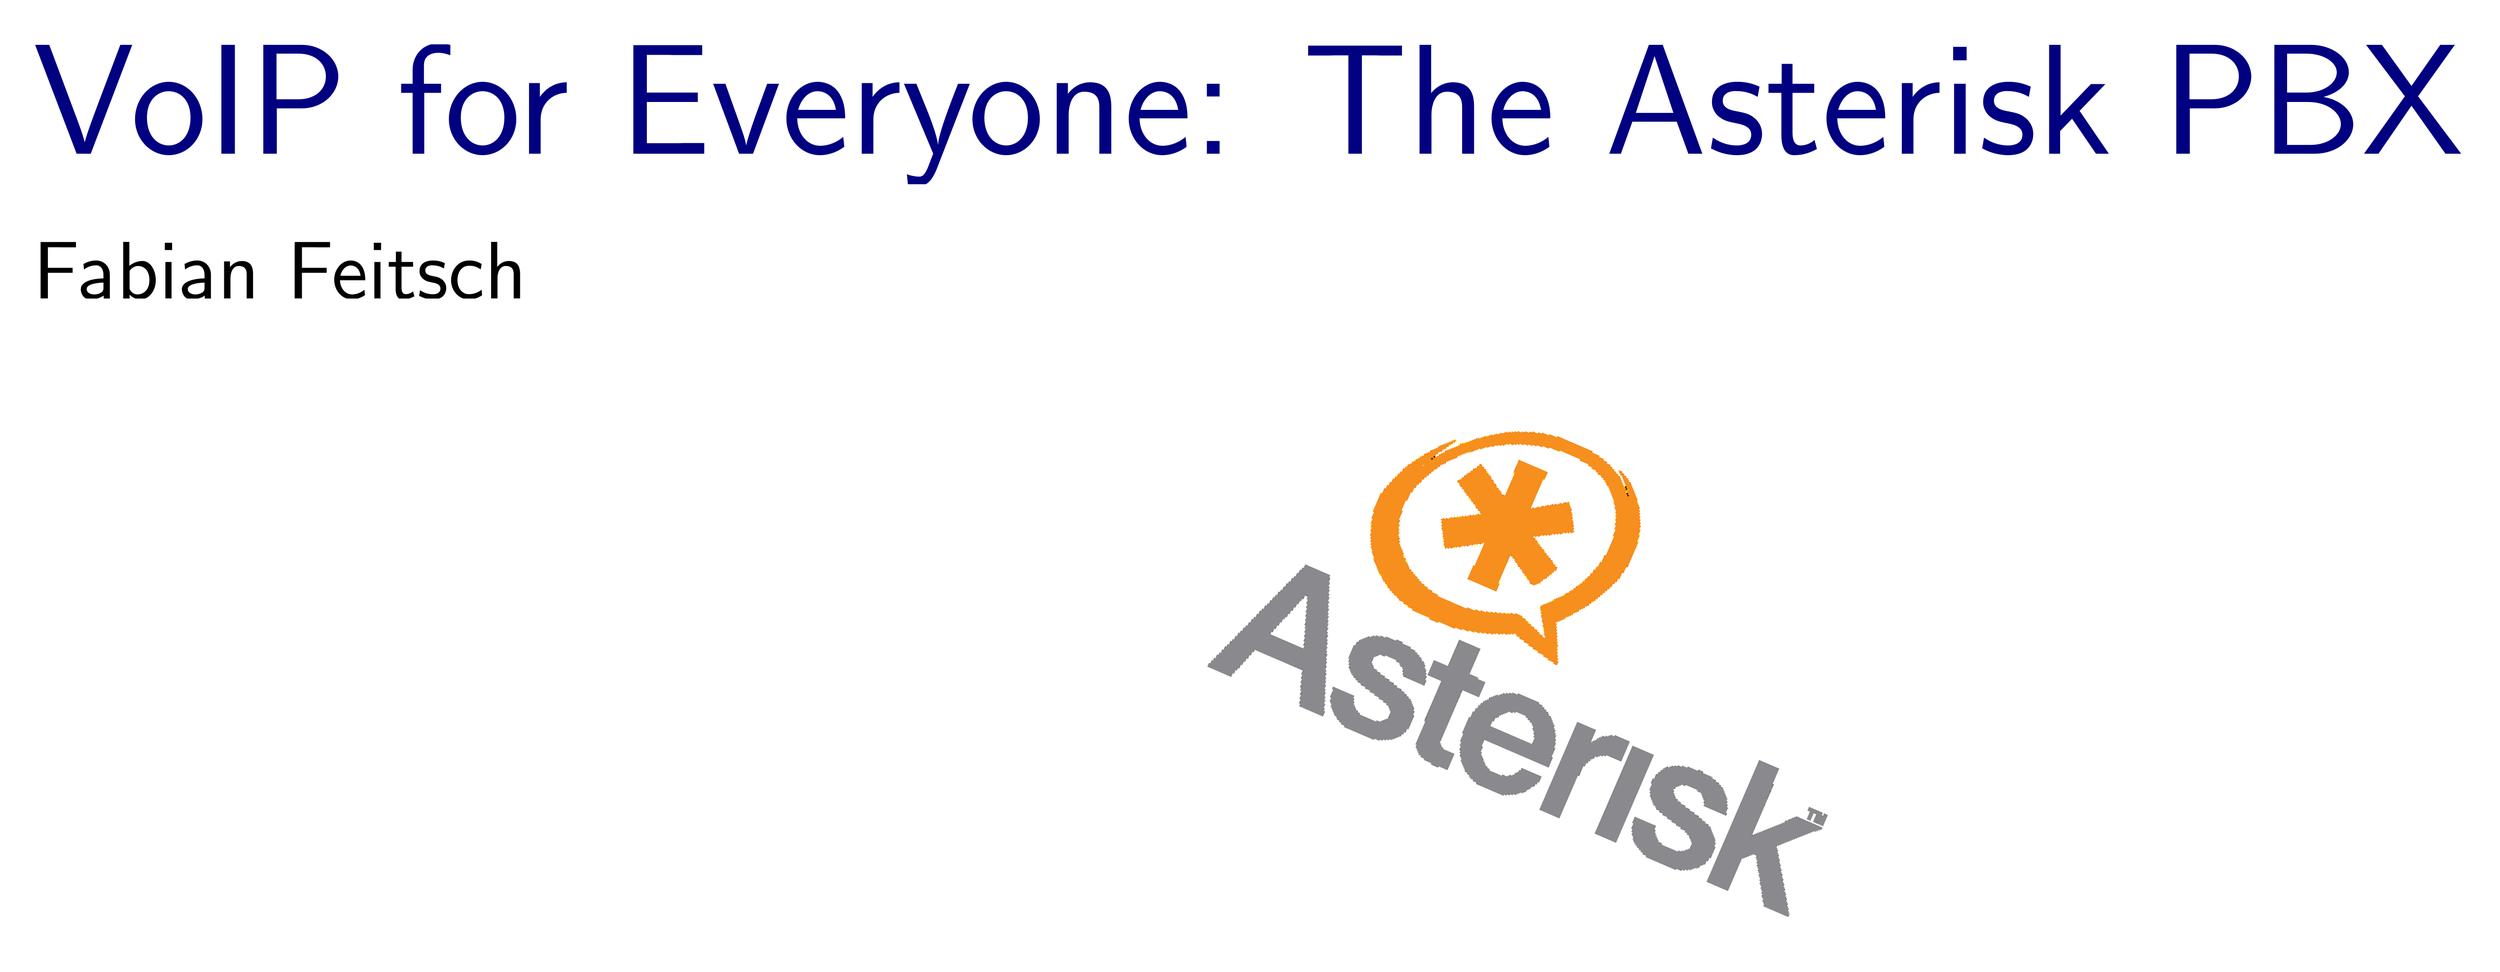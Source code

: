 <?xml version="1.0"?>
<!DOCTYPE ipe SYSTEM "ipe.dtd">
<ipe version="70206" creator="Ipe 7.2.7">
<info created="D:20190214174527" modified="D:20190215101149"/>
<bitmap id="1" width="500" height="295" length="12352" ColorSpace="DeviceRGB" Filter="FlateDecode" BitsPerComponent="8" encoding="base64">
eNrtncuO28a2hvUAGx54O4ndEqW2MzrI0E92gEYD2SPCbV3JIiklDqBX8BOct9mzIEiQ2C2R
YnukUyz1Ra0LxVp14UX/ByIwEqdbKpJ/rVrX9RoAAAAAAAAAAAAAAAAAAAAAAAAAAAAAAAAA
AAAAAAAAAAAAAAAAAAAAAAAAAAAAAAAAAAAAAAAAAAAAAAAAAAAAAAAAAACgBvwzehd7nbvJ
xTK6WPrtlHVXYXaloZMG/A+97M+sGwdPVxI4m78Ts04c9Zb8v7J2EnWSsPf3qLu+amFVAQDA
Jun0XcI2Au4kAVfjeyXXe3GR51IvfktnGfZugxdYeQAA0MlViyttZpBHvUQY4WVcDv/VMZf6
oPP1ty7uCQAA0Phn6sQR19JuSWKeewl7PvXf4jYBAMBp3FYaOcJD7lRR0veMeS7yy8BZ/NrG
rQMAgH1ir5MZw0EtJH3vEoeLW9/Z/Vbz93HUWwWvcX8BAGdFOn2X+llCSy0l/cDVuQ3ebH/B
2+BF5r0JO8kUXnoAQPNZjttJbXwv0r6adFvJ3Z/isCOisZ1FBBc9AKCJBK0st9C07yXgQuqs
om4S5l3Zxwic2MxnSFl3wZ788KnfzjayoLuMeuv5BR4EAEAz+Ppbdxn2Et2GelaFxDriJ/e+
zV5nCYqf5SuP3NZt8OLL5JJvBylrryLh/Nexxaz8Nv/hm1+SBL37gELQXY0v8UgAAOrNpxYX
zERfSVHM2stx23Se+V/jV0uvG0e9RPGUETjp9N3mZy6iiwd5d/iaPMo+AADUiVlr5XPTWkMi
Cpf0b+M35XyLz600eJ1lvDDy4aKbTu4//NLLTgePfhu+8eExAQDUBreVMG6gdujejKCK9UEJ
u0hYJyXtVkv/3v2+8C4esz257PPDCJ4XAED1+TJ6y81scml/6nerXg0k2iAQvEzLBxkXG9+T
q2c76goAAJXjUyurKpV1UAvbdeV3apdA8nX8JhFdyyT8M6y7Xrc4fAt7+pdRNw5+wOMDAKgg
C9+RVfUsTBn06l6zv/DaUq74OHDWnzN5j7eWKwmdr2UFFAAA4BBZ310p2zXoxqHzbdCkPMDW
UubAksm72+LnlO2a3CTsfpkgNxIAUA1hD3sS5T8RF/beetbM5JC74LviXYi5qvMdgW9wq+fy
fjvt4KECAJTJp2dehZNO9UV00fyM7pnEmvDDS+aZ8Z3dzmOzl3i4AAClkBmoQa+YgdpZhOdV
ZS/aPxZS+GXU4/K+em7tc+sdc/0AANZprfx2kakZmV99eqbZfcvC1nvqZ23T4r2l4+uMRw0A
YIc/3B/TIhVJATfXe2deU7/wuo8lqPlZ/fGmic3eeQfPGwDAAqvx5cl8mCRzI3NVR76HsN4L
J88k/t5c78C5jRysIQDAKMlp77oTh85t8AJrtc1d0bhqd990T8LeX+NXWEMAgBHm75PodNj0
zsdoocPIVHXt/bWgh3aRAADt/OH+eKKmPnBihryOE6Rhu6i87/21ZQDPDABAJ1/Hb/IViav6
wkOfq4Ly3qNpe4pekQAAfWQ5HlGu94B1NFaYfhlechFTub7+UnEBbCXkpscRcmYAABoQkdOj
FjsX0oWv2VGQsAvFER5fRpWfNP2pldKmCgZO7EHeAQBqFnt+tl7U+ZvpL4r/Z6o6SrUWXdC/
jd8US3rfTy6F1x0AQPcbnEjVY11Dnb64MquO3qtJG5Y06lHHUb3GAwoAIAh7nCM7kdmI3tdf
eqp2e136wLs/paT52oioAgBOcP1qt13J51bK8qpNb32zPoFV8G9Fba/R2KaEeEhxIO8AgGP8
NX61W2fktuKcGF/QuwuN1yWJRHoVbXfq1VxrRRqoLUbyAQDALnez79PdHoO5LceD3n+tNIfh
v0VJ26Oaid4qeL0i5MwEzpchevUAAJ6R+m/5oX7HCM+x2JPAsefouGqpaHsS1s+gpZnuS4Zi
MQDAE99mr5Moy2Dc/pdLlqMhdluIz98raXsNC/PvfOo3RZtNAIBAZKF0Vs+9MTnzI9ISCiFb
q1Ahxb2WTVeIpUzL6AKPNAAg9d9u5mVsu2pzulelJQXsVOz2tJ4NtRJ64BgAcNaIwaYbQXgy
xW+jo11n46hX1kdVsdvrmhw4e7kKKBFVJEMCcNZcv0qCh4r1z/femNtp55i5WKKwKxixuztX
vYhJO1qC7mEAnC3z9/fu3MD5Mrl8NBTjI/HTJcEUdFu3wRudRwyyT0aTtv+ZhSmt5smnWTIk
tB0AUNggZA8dZaP2oxQfG3iakCz2RKuLIFHyyShrnduKI9Fx0fIR4PhNOZUXhHkoAJwdq8dW
4cHTUKSlf6TUnXUJg9t+dy+eRCmbvtRR7OhCy/d++goK3PpOEnTKiiYnjPKV/x6hRhWA82L7
mP/YaH0Vtg8GK2Mu/u5PlHPB3k9L7muIiPakSiyVrMZ8PxJ7irMTrEwtNl1MI+dMyrUAAHSh
mL5Lgt2sb27jHczHyHwppNa4y3H7uBQ7tFbqKjmQMUnb06yY6/hBIOuoZoX5e8KZJSk18A0A
sMpV6yki+RhC/XSkLChwlrN/UX5L5iLOT9ITkVlJPw+t8+1TH0gZstZkp/qo28waosQaAtjt
AJwLK3agVDNhncNdpybE0vW4WEJLEnS+jiWyaLY93tI+meJ5I25r5XfjYmnk1iZ9p/Jdf1Xc
XwCAOnlj/Gd9EVM/mx96pLGAswqI2SD8XBDLqm4xf75KfntBGzubuC1jIW/XBRhl6ZFGxKIn
JABNh1uY2x71OHRardYq+Hdy0M2ukAeyks9CT4sZwCr57avglLYLc50Qrl1aqQClffcEPSEB
aDbXr56rlnCkczULDrpKiIkx6/sQKrGXV8I6+dHJRMHfnuRq+9+jrNiH2qmmG/e/N34HZy9t
ZgcBAGpBHHaepzV2uNGeHm4h63wbUA/y8/ex2ti7JHPRdI9ru4JP5tjIv6tWVoerFqVdWZHQ
hFKN28PDD0BTWfmdnfSJ1ezll8nlQaN96dNP8SumJOzblnA6fXdI2+mx1MUhbY+nbaV6qK0N
0UK6O2F50XkAgKaSZbPv23Lzi1Wkedrmn+5lHOrR9o1axtyAfx6mVMmBvI2eaftt8OJARZLi
XCfDQVVaywW8AgA0kVa6m6Tt3AXfraL2QY/37ZRu5iVRb6VT2x86FXhPH0nFc5JuaTttnpGi
S1+D3U44YkTQdgCa6I0JO/vtELNw5yGRVIm73fqOqsv6uAHPNe0P90cxL5X+KzaJ9FlFkpEP
ed+e63fX4MCjw2UIKF8C4MxYsAMavox6B7Pp0tBZz9/TNxHWNaeZm9SdVO1XZE0V/M7RBgKa
rjgw6N9eyqdBJtB2ABrnjTli5Trak7QNuTi0u3es/Jbu119MeWbisEOISuNNAKBJHOzW++3/
/nf16X/0hlDXbiu1I5u1uUxp+yqQt9uRAwlAg1gF/04DCYNWydSctVZhD5L+LHzpGqn0j+X3
0ARDsQFokrbLpKzEOl7/xO9A1bOgQEQZYlKQlJCJFEDbAWiKN8a7lErt+Gf0Tsvv5T8nzQz4
8/TPOGlE7Ydc/M5GhFgqtB2ARuC2pJquaK9JX7B2GpydtqvUBUgcjuQzhRBLBaAZxL4jZ9SZ
mRx0J+YcNd8JE/aWFoOV5jobAwAqzedWhRpJzd8XnXAB13pRbZfvP+zDbgeg9iTMkTutkwah
SvE3eykUyYFrXYO2yzu7jna/BADUBbdVnQrKHdLJG9MFoZYuxtfth9Lub9RFfjsA58ZKrv+t
Y33a2kaa6poqmQZOPC1zhtEd6YixvsK8VABq7pAJnBqYc/OLJeuuopoFTLP+vW7JIpkwykAr
vBcA1Jp0KqlXkzJHNmRO+FrkSXJbnXW//lYJhSQUpcZIbgeg7g4Zqap/Vr4VuhaTVZMKNytI
WXcRva3OLY5DgrZj6BIANWbxq9xpPfXbVfnobisRTo9KqTq31e+q580g1AtgWCoAtUay9avz
1/hVpT4//zxVkffAyfQwqFz8MZsAKG+3Ww+XAwA0IjeNKK5qY8BV2C43TzKr6Def8E/U9sgh
VFfh3QCgvqSSb33M2pX9LtlgvpLkveK1+al87igy2wGoNSvJ3oC6uj5qZtYq3xuzmcpaSZKo
g04yAJwPmRs2kixmqaBwsYskqEiXGCfr/eVWy9/+9TfKQMB08gYvCAB1dcgEl7W25dLpu5wR
ruVdnawP2LoqCr8K2/IOGadqOxQAQEIbZVUxqkzCs3uZFahWeNBqEvYW4UUVlipm8g6ZEJnt
ANSVOPhB0qXcXc8qYcsJP1ItOkNmH1JpmKyGTbBFSBBNfGg7AHUlkTR6qzBeLduPajeVSazz
uqT0yHhKcMh04ZABoL6smOw5vVRt/9RaRXWel70pa7LuhE8J46swjwOA2pJGb+UbpJSV2d5K
WSdpxHiOzAnvWVzGz1lPBuly1AnKUQGorbZPpX2wS69bxufsNmQqx7MeXN1vs9c23G7yfX0T
9H4EoM4QzLkF69n8hGKaXrdZ0/R2hxL+7ppNpEkIae0RHDIA1JX/upcreTesvd6Gs1bF8xs1
1jplzm0zgcss+Z8QLp+/xwsCQE1ZBpTp0utPNuKAImGv+aq+12dMvxM+9aUdMku/jbcDgBo7
ZAgebPNdAf8avzpDVd8Ks3buZt9rW835e8rBJ/g33g4A6ktKUR6T2u62Vqwbn6uqb2+gK9bR
0o0tle8zUKGiYwAAxaK7iANCx1dj6RPu5So6e1Xfdoww9W20lRKM9jFSHwGoMavg9YoRXB8G
U+PiAJL+dH0dqzZgTPktRrd2AM6MJHpLqQMy6W8XBacOVF0kRmrYQyudBAUAMKTt8vUsFmKp
FjIek6CbKP2Wjo2IgHIRQeLLd31EvRIATdD2DimLw+zrv5q9NCfvcVaSk33+OKKPzI5Zloi+
8rvmmpXpcIy0CPuX1TYIAABDKsposmP8zL4MewYyT5wV66yvWirffWcuyd3s+9jMNqTeWTcl
RMmRHgNAI4gZUSSN930NWnpN4jjo3k47ujw/y+eOi4Wn2YDX0MjF/YkQIv97BE87AI3Qdqq+
WZiCvdRkDydh7+BUu0ShS/By32Eyv1gyTdoeaYhmUg4+GHgNQFNIQqK+Laz0+FVOmHFSbq4H
L464LLo6tV3wZfQ2UW8sr+wYifvfJ1W9pwAAC6RRm6Y/t4GNwfdZPqSC9Z4fjlTykwfHf7Lb
irnNTP3hiY4z0YoUrcDrAEBjWIZ0CbK0+zBSzNTvPsZMjwuggoF9ahpROn1HGyCSKqfHpJF0
87ckKG3MHwDAiHJOifqWMFsJFbOXiYzzJI16d8F3hYxbBZ9MWmzS3HLcjuWKlZR3zFmL4Mha
Rhd4FwBoEglzVhHRdLfoOCpaT7SQmQalMphPos3L/L1Ig3eKHDfUez8SevlmWU9rTLsGoGF2
e5c4VDpLg7TWTqp1ooFYIMT2Sk6gEovhzrtswqxxb8zX8RvCfYw95LQD0DTi/vcx1XxdePYO
8l8ml8dM3yRwbn1KNnisUrsUEPRQTPGOjreOUdwrr1qroCfvW0MIFYCGyjujVoDalYXVXnuE
JOgeTFwv+gMVfDIpuevCJg0+2DWelcdhU9zsfAH/66KXLwDNRCGk6KwDi37aZ0HVLHH9D/fH
kr64akOtZNrd9vbHyonlKaU3jpNO3uD5B6Cx2q7gmrDplsmOGL6zyYT5Z6qhWVmiVBil3hOg
tWRt4WjqKf6kO79LOoP08PAD0Ght7xGaSpVVpa6xS6FKj9+kMo1w4+AHQoFtVp4wQ24MAE3m
NniRqjRCqe3E5FTJJ1OJEOSX4WVC+BZBV+egbQBAZU13lY6IfvcMv/WqAukly9m/aF8hYZi+
AcBZEEcqXRad9fz9uWl7Unr3Ffcn2tDwBGOVADgbFFsX1rJi3W0pdmss9dO3iBVnYed3F+0F
ADgbPrfInQf0JI3YZ6am7aVav8TUpqj7dYykRwDOzC2jNlfirnZe909K2p6Ut52l1ENWGqC3
AABnB7kh5IMXt2N8yp5WboMXilM/yrHY/Ta1byd6CwBwnrQSJbdMzczCuP+9srbb3svEMBGH
+GnrGe8GAGiwCakzmB7jdBaGqGr7srOXqrHUwKq23/KdN6AdqborzN0A4Iz5NrhUnE8a1yeo
eqc8sXrxq73porFHnS0YOEsP3cAAOHvTPeipKp5XjxS7RfRWdWK1LWP4629d+p4LNzsAYL1O
Q1VtT7i8s3b1v2kc/KC6i9n6mjEj+spSCDsAYIP7UxKoOiuyaqbZvyr+RRPlXezLxJavY35B
8LRno1c/oxsYAODBSox66tqetdKqdkrkH+6PiThlkC/F7vGS56m2rJvdZjgAAFB9FvdNxZWt
96hmGe/VRmKsEt93vg0QPwUA7KKYLfMskAd518TttGiqDKYpAQAO8mX0Vpe8x2HHfo1PU0n9
AgvO4IoBAByXER1e9yfnDNCC+1Oau+cmARJjAAB5fBu/0eN1f8zZgHNGy5FqcplzX7IOZpiU
BwDIJdan7Zm8Z5OXITsaSHI7diY4JQEAcln82k70afu97x0Z1+pcv1qFeU070RYMAJDPivVW
WuU9rVU/seqa7rmFV0nQwxIBAPJJI0evvK9C5+8RQn6qxHlB1c7a/QlLBADIY36hOJLpYHHN
yj9rt/Af7o+x7yxZe+W3F+EFwVUV979PjgdEYgy8BgCc4p+po62a6fkkoD/dMyufvH6V5aiz
7k6uC1fpOOotvK6UvZ3bQ8xBYhIA4LSM+GbkPexy2/UMHAitNHgtBlg7J8ewpmEvs+QL5RS1
coZipz4cXwCA0yxZW7u2PwhaL4666/lF8xbt6y+9jVlOmLUds246PaHP6fTd0f0i6MLrDgA4
zedWGnYMyftGizIbPmiEJ2H+nm9Y6m2E7/eFqJPTczI+flPSCKY7AKAA16+0dHfPr5pPWfs2
eFHL9XEvF9FFHDhJYMB/lf3M9oGy0/n749tlDwUFAIAi/OleGtX2x1BgEmV2bz0W5VNr6W18
6Y7plUmyGgFnwZ6tzMK7OD56CWWqAIBCLFg7MS9iD8ZqZxV1qjnF6S74brlZiqhrZzV2pm+k
UefrL/cif3TQbYTpSwCAwvIevbUm7xszfsW6y6j8UX23wYtV2E6D7oqVoecHV4afcYJeTigk
9pHrDgCQkffAsS9lSdhbRr142l7byo1fzV4uvAv+S8X3daoh6VJNOJHrDgCQIJ2+S4MytY6L
bcI6MWvHXkdbCuWsdRd2MzFn7ZR1k7op+eHLh9cdACDB19+61TFlk0i4Slg3Dp2UiSaWQedO
DAf5MnrL/5BdwXfJNMsbz/4968W+Ewf86iRRJ8mcG41Q8kMrgwbLAABZQ7cyzmdcOR0eMGsP
ACBLK406dfRFV+IKsoEapr1bmNkBAKCx9LoxhFqyscByK40/a1DgG8zAuUOHGQAAiTvRHAai
XeRa+u1j8d9/Ru8W3kXCupqNeczsAACQmb9Po1455Tx18cBwQ71wUuKf7mUa9rKmMTrivGmE
XHcAAJ1F9Bbu990O7aHzz1RJWr8Muc5nlVMxI6YnYWYHAECZVppZ753zttKdNHSWXvdAjy81
fncvFtHFimXZm3K7zBRedwCAMu5lHHaSs/S9pGEnnVoZ/D2/WHqZ6yYrtjrpomfQdgCAHv4Z
vUujs1B4Lq1cYO/Cboll/nez77OaLNGEZ7Uv9UH3r/ErPJMAAG3MXqZ+OwmcJkp61nq3XEk/
YtK/T6bZ0JNYDHLaSP0y6uFhBABoVxuRRdMEhU8iLum9ZVifERizl/G0vfAu8BgCAAyxYO1l
lgxfu2CrE4vhUNmADLRGBwCAg7itdPImq8eMKp3usmKZiZ4Np8aAaQAAkOF22lmy9iqoQD/G
TVAgyoqG+NajPYMRAADOkta32evU7yaskzUxiKyUi2Y1QZ1l2FuEF+tPEHMAADDut1nNXqbT
bhq2Y27YR514MwVpMztDVEgl4aF8v6euXD0xsyn7y5uclmx4U+Asg2yudJYTiMlEAADrzGaz
4dA7dnleuH+NRoHnsSAIzmwX+Onrb93tC+4UcM6Mx+Mc6di5RqMQK2aZySScTALCNRziZgFw
voxGvoxiMKyY9c03oGk7v1mu62IBAThX6fCg7RXeeUdUYcf9AuDMj/xSdnuAFbOr7aGKto/H
PtYQgPPE8xi0vZrMZjMFh8xG21kYwusOwHna7RJa4XnQdnuMx6GaQ2YTUcUto9Dv96XWeTCY
YdFAxez2UMYOhFDYdMgE6to+GsHlTlt8uUjHzc0NFg3U127nZ3ysmB0YY3y11bVdmJRwyxjX
dn6/sGigUgyHHrS9kucpPcIuPGmIqBrX9n6/j0UDFXuGfWh7Jc9T2rSd/6jZDN5g2O0Adju0
vXRhD3RfcMuY1XaEokCt7XbkQNrS9lCvtmNTNq3t/O9j0UDF7HY5GUEZu2n4Cmt1yNxfHz5A
fAxqe78/xqKBij3DAbS92UY7alQtaPtwOMGigUohld8ObbeArtTH/YjqfD7H8hrSdrTuAdWz
EuUkAhkXRvnwYWRG2GG6m9V2lGyDutvtZzfxwbbR7pvUdtiWprR9NPKwaKBidrucmFxdXZn7
ML7vizDi08VfsZubm82fNy07+v3sz/xvNu9eyEdRfam/j9ZhJu12aDuomt0up+3X19cmP4y3
Zw4Fw6G/nUK86aDVyHRifq6X1ZP9FTv1v8B0N6LtyG8H1bPbverk8U4ywseXhf95NPK3tV3Y
8Jn92chXScohwxfh559/5ccoqR0BEgS7HZwJsg7e4XBo+iMNh5Pt4NSjto9G7NGD1DyNcl1X
KkPmcX3EsiATG3Y7ADvPsFwslduKpWj7ZkoF/ycXQM9roN0uWyA8GPhbhx1ky5Ss7dzqwKKB
ij3DQdVmEByx2zdu9tDz/IZqu5T5/WzOtVS5E98cLRy+zk3bh0P4ZEC97fb//Md4L9OD2v74
ron4YdO0XTYkutP7S9bmr4Vz+Pr62vf94TB0BZW32+GTAXm47nwosPYwy9rtFpLoDmr7x4/3
syoYa6BPRlacx+NnPvNNiLmmzuHZbCaElJ8mPBEXzhI7j4UeNm3tuUHCjzlG2+rK57eX4JO5
uYn4xxSvcChWhm3PYeR/3vgwhT/T5/+saVH5YBDxb8dX+OBQA/69KmWruO6w34+ECeo/OpAP
fexQ/CdfdPRi/X7/8+fPej+JbH67hdol/qBu3y/fjx4yZPhHDefzuXi1m+Pe5AaqZJr6gVsg
26mg3H7j/CYOBqFs3dzBpRDJVKH2dgryeTL8kOHz/4u/quLKMNHkQSydL1IgGK02mW+gtRB5
LjXCqxBW/9DE3yaxe/oqw+vFLsylz+O7gyZvQJ00oZEQngd1r04pie5Cl5gwMrWX3AYb87Xw
Y++L9yjnYhrLgR9MaKVG+g8tW5mW5eJapH3Gq7DKCl7+ycN78feCGwnPT/1M5qLvC3yLlJp/
IXWDhkPVLVjWbtdYEOq63ALfpL4cu5jYtQ9cTUr2kL3vB29BGErbwDbbR8xmM777qFg1xV8K
fiLWbtJovGiqrn03fMykHQwi+1ZKzvvLH2/ZjZWb91sOHN+Cf/LmJnoQKKMPc7b7kLdg2bpU
XXu9635S6XnVmHaUk8lUlzjIvxGWvJT8bbWspdxmyDdC6qLt5izDnLSrsrR982UJgrk9Edi0
tovGIKFpVd9R+NHIJzRplO0WrkXbxfqgVy3l3DQaMV230kLrMFGQ5Zekomw49Gut7YwxixqS
OY5K1Hb+UpMfle2Xwqi2Wzh45twgWZ+J7KcdDlUP8uJ47pOPkNqjyeWGFGXXP8e+GmauxqCU
U9hBBoPQxAAp2QfGded11HauVzaNw0eRVDHgydrONUHly27/NEPafnV1ZWhojqT8+jJ2o9wH
VoylqgyM4ztCk4RdPIdMr6Ut/6iYcsuUauGcboJUZW0PgqDEPZE/Y2R5p2k7f6kVownbzfNN
aPvPP/9aBWGXrSuXfQcHgwH5fVe5iY1sYCh7CD2Zxyvr4eF338R2OZlM7NucUjNlKqvtau5K
XeoR0lImaNquLpvbNo92becvSNUe5u3Ycf7Rz06eDH9oycJe8LvUC9nmYNyWO9k833Xnsous
7mTbod+fGErqUDPtWPW1fTyelfjBdh42wgmdoO26znfmtF22U66ds1WRA6Cs6djvE3sOyG4i
5Vb8WUC220PBUJd8QErnvjmfz6v2Ihw0Syqo7Tc3N5VyZIkPMzWq7fwrazEDtvVZr7Z//Diu
mtH++LFP5jDLSi6tvFe2s8E5tGCSfZELrvxo5MnaABr7v8k2T7D8Ojx6kqum7SJUV8EVY677
yZC2f/78Wd9HNRVLrcwximKVyb6M/MQt+74/1NNB2LefGdmDXtEIFyH3Rlc7Di2+4k1HFG7O
bSq4N7WcD01R1B2VfjW1fbsPjEplLv+Cmzp9/u6IV1t9q2WGtF3HZzPrk+Emu/rqicGgj80T
QlGtEGp5mPlLcaqIw+wRnvwSafcDV8whI1tnxMz9cF29x8n9YfhDwp9DfuLI37/E3qEkCI+t
VITuhbkX4S0OT178NVePgO91ymI5HUj6/b4QFqbF46H1KKqxq4MRbVe8KTc3UX6IVtQveGRn
9cnwjexj/PHjWMZi92j7kVQaZw2jqJ9k3Yz9voS29/tjc++vxgzMhwoj6ZPgeKzkBS326MpN
PCHnDYq2G4y2IRY/zYlMBuLZh3+8gnUQ5cUL9OfJ8O2SaktH8s9zSE4W+viRHbe1TImAbKxw
KwQcrhuNfLhTLuWYUESgru3D4VBeo0KyJG7Eilpff7quWVYiTqYwaQ09M1o/pdlsNhzSukey
8rSdCQMg62vNLeHhc0aj6XDIT0NT7dpOOEypdFHetLlWzO1XtNt3Oofn+NgJ1ohod9z8+TWy
MQ5CCigheE1Tp613KrLfw4RWpV7kVChbVkZo90G2fxRj31zeCe9mkeOVXm0XUX7p3V+ftksf
oxSfZ25y0Bbq2O+V3SxyjgDbgULaMdNa96oSGQwGFhwmvk+wOpT8YPJWhx63myErVFZ1CWMK
xUlHOhaspXsnwQNQpMxNn7Yz8tavT9tln+eJ+n1x3SEpqs60WD775dvqFiMhIl9no92SJ1z2
RVN0yzyMtbXdLFqkhUu3bjipG7KbI0GIxmPP/klHJfDNzzIWtJ1/MJXGJlq0nZ/CrDVq2DeM
dVllsttTfqRA9iRbMJmnQVFUaU/4wcwKQ24ZldZhss+kRpkieGZOqodsLFV2jrBsqqpwUAx0
P4qazzs6tD1UfDC0aDu/m0ZbN+dwfX0tb6uEWt6LnJxzWhcRzzujGfH9fiTvp7Kn7eTfJcRQ
dh/RNhJCNNcK9IaNZM1aWUWSr8fUf6olyPuHDyNz2i6V6GtU2weDmbzTW1vjcVIIZqAe1xsO
wyOqNSbEecVeMFmfDYQKa5sPCX/Oyb3x5R3UOjd0EcmVmKT288+/ntqFx3oPAipPgrkx1rKv
//YUDN3arsetoUXbCWFNjZPgxPRVuevg0sm67g8mWm/GVZO2m/B8hJ0bAyrDwiy8uUV8qhr9
hNupa1WDP9KSZptELFW20765XnlcxGQLjnIiqmRt39Qda3rLyoqlMo2me0mhvbFi1OlxSc/E
x67y5CvOzuD/u8Z02VMPEiEGdNp+Lu+9GJm7U1JJ5lo8FVpN99CA3a5t8yorB3Lj0pRqv2Ma
2WyonUHDouUCwRUTapzAWxdkqyFyXiKTbhkWhpTfKw6StOLKKjaXkD2GSPlkpF4Z09Eo2UBJ
TvIqWdtpj5xRbScXeRmdZWbUA7xtbIuJ5JRmUAULoJrEx4/SfQC0dNQhVMfQPACirR8jH8n5
c6glc1urA19/Td/6fqZkOV06tWhyTsCdpu35PvyytF3252w7Z/gbZCg+ImnXET3Ag8GAdCuZ
xgSJBhvthLS6Iw5VQqobUWN19OJmerO4re3FxVOMpJosWZhXTnDLHMvGJFl6mg1dXdquONnw
IbLmazySmH4fN6Wj1DkCTCrk1BhExIqVZczobUCUg2z88dTb4fGDYVk6L++rnBR+40KZ1823
8mWZ5Iky1KXt5PiOaW1fU8Kpef7Vfn9s+WQq+/k9z+P2JO3wdbKmtakQDFpdaQO0R5QcvzPQ
LYqJXu4eF0+bOi8bSy2eGCDVVdtOeyVZl/uxSBDh7mtvM6JR22lZIgWM+axBAa0BkeTLKJvf
HihkOoXnqe0a+//YcctwOb2+viZ904lubT/gFTSX7/1Iv983tBfL5hxaOVfKje49ZmwTlEG7
xOmdu6Q+pzs/O2gy2RxOP1VDdpTOKcdOcw2GNnaq9M1FwetuY6yeCL/63Kw1lJYga7MVNLDl
99nQziXZAEGbtmu/cXq1XYzPsDSiazTy+/2x1l4coZ1P/vhKqjQCqqe2e6XvgIQdmZyBeXV1
ZX1GA9vECDS+Fzc3kQl/o96QRHkX06TtfsW1Xa/XvfjDzEVDvX2Q/QfDTui/Sg4Z2Q75Wee0
oVZo5gc5CXM0mpYygkfMMuPGT3SyG22BuzY1YYLqSCUq/9Lnkwmrr+1rtaGHig12xCmYuErW
ThyGei9UnH6f1fotJn9xsZuU9rHFYOhQxV0j60kreNSSLxSq6HWkgYnBSZElanuJ8r6VUcBk
p+cotFtXMt3H49k5aDttMFB1jt7k1mEblzV5OrbGtARadpbsuMyCtUvNEHZd2m6i1MWQtot9
eVKiufIwS1Eii6AUu12xnWx9PO3DspZX321SSlH7/PnzcOiVuwibqKuswsu2UCjovyrFlDJz
TdW13URdjzlt5/APXPobzQ34gnui9UjBtm40vLvvaMTq/wprODV/+DAq8TF7/CL5vccVE1oK
Nmqwk0Rk4TooL7LaTsuzLVHbHzWzXANeRG1YlR+2xntmyvbR6blHupJPuOVcbiRRqpGRrLYX
7I286Y0GbddexGFT29f3FQGhEHlWnsKHVXYANtgzI1vYWGG3jM6D86ZNh4h1lvN1ChaQyk7e
KZgeUG4AomLabiRfzo62PyKm74XcQi5J5H0L2s6XiHpOYQ3V9oZ4VjV2P9ixfEQSkS+Obzbf
i0InkZ9//tXEYwy73fRzZVnbt2058at96+7HnJbLoRbzm9PvT0gvaSX6/ullNpuVHVLXK+9m
ezJfX1+LXsSeNS/WyUdO3t9eMJVO9nVjG6upatfBJqWSz3zYJG3fCbmK/v+hBRHgkjscTgzl
yWxXW9O899p7wVUgQ2bSGGGfmB/9s+fL4oLmG30vTrYI4Luzmfx2T/LH1inf4Jzt9uO7+VTo
vMHwK//JB9vyKG8ZnhZ71U6/OzhkyHH5UoaFCYFlZuz5E6fFq6srE0lf4/Gswe+F7Lt/Dtr+
XBYynRerxCx4Zsh2O/+EB8vKaJ0A+U+zMF/GDrTpcpV3y5RcSsx1fjQKh0Nt9g//URp9MsUl
Quq9ttO/vSRt989N2/cybXyFMOWurbJfLED+aTnjG8i7UjO0fTz2mqftlRKZjx/H/GSk+FLk
9zUiNGw047hosLYH56ztzz11WTaacjmMr8NuZ/mJZCLHgJFMqbAR2h40T9snxyepler7Uko0
zWnQIca/GnGeSLWhqILyQNutWfKboiRyvere2yHryWRFTBTaJ7Qwc8E0Im4iXVOz30/74S4/
XVnpjxduX/3+2N+D2wB8i9y++JLutIUkDOausn+AHKgaDKLcH2ukZ6ZsOJVbSg2NpYbQdh0H
xqdz6M7MPtmXouAhUexBjCQgQc213SfsaGXoIeFzhuq9c03GOEK950TJxfEKi4/sJNaoodrO
oO25Brz0tdNVQ7ZQrmBt9VphZEl9UyKvr69Jw0lHtdB27TWqeunzY4zk85b/dSR/ml/8zS19
gEU1tN2Hth9jPp/Le1R261Dkj7ESuy1h5FCtPTMkT1Q5ZblhGOradgeDgWjVUvQyt5fp7chh
bteTPNIaf0I23VEKVi3lLFozapdEoXQocxmp7CN4d3ceFVnPiZS2B0FA88zUdGo2oVsIeXSd
DiuLcmv2t13ZMh9zfnvZTIN8B6DUTr1T6KH30GTaLSPlzsopZGtGPxlZf4i551nWYb5TZGHU
bl8rDYisWZ8Zbr5WsJxf9ynjQDie8BSRp/XpvQX5giz5jvsynzOSDZOZewzElAE9Uib1cwy5
XtW1XdYZYs6HLPuG7nwSWeNNVtvX9DbC7GDPigo7ZPTopDUeqj41RH4r03/sk0ZtN3r+kk/s
Yca0nemyRprhbx+NPPXDbCnavjNJx7Tdvn5o60qS99p4ZkSAjFXEfJXZdvWkDhJGBxbstSuF
aLiqLSldqo2elE+G4E3lH8Z1h9pXjN8FSesub8xiM/ztfE0q0jJFtnXJTp6MBbt9LZ/3VTvH
O23zKj1kTO0CGu49hIRAg35t1zvAWpen4iDX19eEeIfsNOR8uErrLR5vTM8B+ffCSDNbKVXZ
H6MjG9ahabuCjNSjAzAhuboKpUD8SEVQGH4rFaskTCR/uu4n2Vhq/rxOqTeLEBOnpaGqTCdX
/ACiN+BQ324YNEjbs8XRW/0he3zY1xPZt5Ks7bRQYy3S3WmlZBVJrKVFQ/hBbGcFCO4dkT82
03ULZP1CJ9df8kTMbm5uLDw23IrQYu0QjlqTiac1iFBdu512DOemhS5533S6VgweyRqcZG1f
K8wPrXjHJFKeJzvYctk+YviRhsZuNNc9f7OkRlQfE0lCocfJQLbsy8W/i2wAhVYAohitEMtF
2YhP5jY0xm7nZ0DqUTTYOdJasxX3ff7W7Pa1QiMC/papr5hJr3WNDyO0KPB+IJhUanF/mPU8
ekFTvx/RPr9epXp8UEcjr7jxdnV1RdMQvmjc8CaYB/yukXs96X0RDPkkddWlErysW6dRYpSQ
Pzm0LtYHs2Qt5Mk8X/moYY0IqO9mhU4ipOP5biBSeEVUG6oXz53gewE3ehXaooaG7uzm7eb2
G1/Vnd5um9K2vReQPqJLjBQP833gm1szGGRd41RukPZ3wVDVni5tv7mJVB7mTbu/4hNthHed
PmvsYKKO0bpUvRsiv2uN0faKOGTU7siud1HLNJnNevIXfzj0H7tiCp3MzPuH1WZqv4IV6SZN
flBlRVJ9qpTY47LB4ny/e7zEot1/X8Xl4mh/F4p3VytF29ekzN79pRPH0uChYt1/6PKajRIT
x1Um/o6R+b+W7fY1tWRm48s6aaJYd2jMCS+OzfGjRneofa+v9SHvtAOCZ25NCNouJlGyCi+X
b+IpMtR3TqO2u+6wyvflcfs4Fnyxk9++90tD6tGjWqY7zcnc74+rpu2ETjgHHWXkgbkWr6J5
JobmZx38Xf/5T58aiqrQLEVJn0zV7XYtRyrTV84yWstv1yXvJuoZFbwZDelyeXNzQ7MZ9qfc
CmsnrLAVWjRwo1BPTXFci1vAqmYTSjkPJX0y9Zi7ZMg1p2nSpbbiO43aLkZ+EwNVFfHM0PTw
ZJJweW4ZpstsEIEhVj0LR9owED5/S9pewXW7vr4259mrhd2+lm9zavNIlW8llqXt5PSM6kwr
oCUn9/uTJiX8HLsXostEpeSdETrliqzd0Jq2i5ciICSfm9ANQgFsI+329X26O6uYxe6fTLUt
UdtF1hxxxfr9ksORfGFJYljdIqzBYKbXSzaZTCvie98MlaBueWPaAZOcTCjGppTo5mXkhLQG
z10SDrqqOMoKyoiscaVR29dKBS9BudVM/f6Y5BaodOszqq+DHT/aVCHTIFTMONUbPijyG6+u
rhROtUqbYJHsUE0+maBG2r4x50o/Uom5V56J26Fd21U8M+VOzablvlYqEKxrqxUN6Oa5PzYo
yz+jqx2Z6OnNrGn7lvvdnmhwa1Axyi+ZA+nVS9sf7J9JWeb6aORLWSmylX3atV2kiJstqdAO
2Zu0rjbcXKT5H07aEuJIa88Q9Txf+1RW/rARutaoPwP8jhh1bYknOdRyCj6fWdiWbRX+DMh2
oquC3b6+73FBDOTp7atZ+M6GNNNoXXlop86CZ6gwDKlDuKqyzlzhhTOcWdP2jTeA757aFV6Y
gjrPv+dgtz8/WGW9jMx5HTc1rf0+cfyc/Z4DGiVlUtJYOv78PFR2Bw918Zv3nfF/43nhYBDy
AzV/H4fDUFwZtWhE/+HD6LHSf+fiR7ztkvbtSyqfjZ8r+ZpoNEfFz+GfzWpDOX5/+b0Wlrx/
7AXfxHA3/2k0CkUxFFN7TUYPP5YpL5qvfVZv9umOPDyHHqepifvC7VvRnqLoxR8bZdN0KG5u
qEXkhZ7zPZdxpVVUDCGqYfHLkMdY5AYUujYv8tY1WYN64rpzLlZcZLhCPvSKybnv/qY1lvib
nrBjs30zf76GTcSe9UTxPlE0r2C/H4nNhT0cInZWbPdQ//ifxNFpisdPOw+5NOFm63xY6sNO
sAcp8zYGKt8WubT2+5P80BUAAAAAAAAAAAAAAAAAAAAAAAAAAAAAAAAAAAAAAAAAAAAAAAAA
AAAAAAAAAAAAAAAAAAAAAAAAAAAAAAAAAAAAAAAAAAAqzv8DzFVPfQ==
</bitmap>
<ipestyle name="basic">
<symbol name="arrow/arc(spx)">
<path stroke="sym-stroke" fill="sym-stroke" pen="sym-pen">
0 0 m
-1 0.333 l
-1 -0.333 l
h
</path>
</symbol>
<symbol name="arrow/farc(spx)">
<path stroke="sym-stroke" fill="white" pen="sym-pen">
0 0 m
-1 0.333 l
-1 -0.333 l
h
</path>
</symbol>
<symbol name="arrow/ptarc(spx)">
<path stroke="sym-stroke" fill="sym-stroke" pen="sym-pen">
0 0 m
-1 0.333 l
-0.8 0 l
-1 -0.333 l
h
</path>
</symbol>
<symbol name="arrow/fptarc(spx)">
<path stroke="sym-stroke" fill="white" pen="sym-pen">
0 0 m
-1 0.333 l
-0.8 0 l
-1 -0.333 l
h
</path>
</symbol>
<symbol name="mark/circle(sx)" transformations="translations">
<path fill="sym-stroke">
0.6 0 0 0.6 0 0 e
0.4 0 0 0.4 0 0 e
</path>
</symbol>
<symbol name="mark/disk(sx)" transformations="translations">
<path fill="sym-stroke">
0.6 0 0 0.6 0 0 e
</path>
</symbol>
<symbol name="mark/fdisk(sfx)" transformations="translations">
<group>
<path fill="sym-fill">
0.5 0 0 0.5 0 0 e
</path>
<path fill="sym-stroke" fillrule="eofill">
0.6 0 0 0.6 0 0 e
0.4 0 0 0.4 0 0 e
</path>
</group>
</symbol>
<symbol name="mark/box(sx)" transformations="translations">
<path fill="sym-stroke" fillrule="eofill">
-0.6 -0.6 m
0.6 -0.6 l
0.6 0.6 l
-0.6 0.6 l
h
-0.4 -0.4 m
0.4 -0.4 l
0.4 0.4 l
-0.4 0.4 l
h
</path>
</symbol>
<symbol name="mark/square(sx)" transformations="translations">
<path fill="sym-stroke">
-0.6 -0.6 m
0.6 -0.6 l
0.6 0.6 l
-0.6 0.6 l
h
</path>
</symbol>
<symbol name="mark/fsquare(sfx)" transformations="translations">
<group>
<path fill="sym-fill">
-0.5 -0.5 m
0.5 -0.5 l
0.5 0.5 l
-0.5 0.5 l
h
</path>
<path fill="sym-stroke" fillrule="eofill">
-0.6 -0.6 m
0.6 -0.6 l
0.6 0.6 l
-0.6 0.6 l
h
-0.4 -0.4 m
0.4 -0.4 l
0.4 0.4 l
-0.4 0.4 l
h
</path>
</group>
</symbol>
<symbol name="mark/cross(sx)" transformations="translations">
<group>
<path fill="sym-stroke">
-0.43 -0.57 m
0.57 0.43 l
0.43 0.57 l
-0.57 -0.43 l
h
</path>
<path fill="sym-stroke">
-0.43 0.57 m
0.57 -0.43 l
0.43 -0.57 l
-0.57 0.43 l
h
</path>
</group>
</symbol>
<symbol name="arrow/fnormal(spx)">
<path stroke="sym-stroke" fill="white" pen="sym-pen">
0 0 m
-1 0.333 l
-1 -0.333 l
h
</path>
</symbol>
<symbol name="arrow/pointed(spx)">
<path stroke="sym-stroke" fill="sym-stroke" pen="sym-pen">
0 0 m
-1 0.333 l
-0.8 0 l
-1 -0.333 l
h
</path>
</symbol>
<symbol name="arrow/fpointed(spx)">
<path stroke="sym-stroke" fill="white" pen="sym-pen">
0 0 m
-1 0.333 l
-0.8 0 l
-1 -0.333 l
h
</path>
</symbol>
<symbol name="arrow/linear(spx)">
<path stroke="sym-stroke" pen="sym-pen">
-1 0.333 m
0 0 l
-1 -0.333 l
</path>
</symbol>
<symbol name="arrow/fdouble(spx)">
<path stroke="sym-stroke" fill="white" pen="sym-pen">
0 0 m
-1 0.333 l
-1 -0.333 l
h
-1 0 m
-2 0.333 l
-2 -0.333 l
h
</path>
</symbol>
<symbol name="arrow/double(spx)">
<path stroke="sym-stroke" fill="sym-stroke" pen="sym-pen">
0 0 m
-1 0.333 l
-1 -0.333 l
h
-1 0 m
-2 0.333 l
-2 -0.333 l
h
</path>
</symbol>
<pen name="heavier" value="0.8"/>
<pen name="fat" value="1.2"/>
<pen name="ultrafat" value="2"/>
<symbolsize name="large" value="5"/>
<symbolsize name="small" value="2"/>
<symbolsize name="tiny" value="1.1"/>
<arrowsize name="large" value="10"/>
<arrowsize name="small" value="5"/>
<arrowsize name="tiny" value="3"/>
<color name="red" value="1 0 0"/>
<color name="green" value="0 1 0"/>
<color name="blue" value="0 0 1"/>
<color name="yellow" value="1 1 0"/>
<color name="orange" value="1 0.647 0"/>
<color name="gold" value="1 0.843 0"/>
<color name="purple" value="0.627 0.125 0.941"/>
<color name="gray" value="0.745"/>
<color name="brown" value="0.647 0.165 0.165"/>
<color name="navy" value="0 0 0.502"/>
<color name="pink" value="1 0.753 0.796"/>
<color name="seagreen" value="0.18 0.545 0.341"/>
<color name="turquoise" value="0.251 0.878 0.816"/>
<color name="violet" value="0.933 0.51 0.933"/>
<color name="darkblue" value="0 0 0.545"/>
<color name="darkcyan" value="0 0.545 0.545"/>
<color name="darkgray" value="0.663"/>
<color name="darkgreen" value="0 0.392 0"/>
<color name="darkmagenta" value="0.545 0 0.545"/>
<color name="darkorange" value="1 0.549 0"/>
<color name="darkred" value="0.545 0 0"/>
<color name="lightblue" value="0.678 0.847 0.902"/>
<color name="lightcyan" value="0.878 1 1"/>
<color name="lightgray" value="0.827"/>
<color name="lightgreen" value="0.565 0.933 0.565"/>
<color name="lightyellow" value="1 1 0.878"/>
<dashstyle name="dashed" value="[4] 0"/>
<dashstyle name="dotted" value="[1 3] 0"/>
<dashstyle name="dash dotted" value="[4 2 1 2] 0"/>
<dashstyle name="dash dot dotted" value="[4 2 1 2 1 2] 0"/>
<textsize name="large" value="\large"/>
<textsize name="Large" value="\Large"/>
<textsize name="LARGE" value="\LARGE"/>
<textsize name="huge" value="\huge"/>
<textsize name="Huge" value="\Huge"/>
<textsize name="small" value="\small"/>
<textsize name="footnote" value="\footnotesize"/>
<textsize name="tiny" value="\tiny"/>
<textstyle name="center" begin="\begin{center}" end="\end{center}"/>
<textstyle name="itemize" begin="\begin{itemize}" end="\end{itemize}"/>
<textstyle name="item" begin="\begin{itemize}\item{}" end="\end{itemize}"/>
<gridsize name="4 pts" value="4"/>
<gridsize name="8 pts (~3 mm)" value="8"/>
<gridsize name="16 pts (~6 mm)" value="16"/>
<gridsize name="32 pts (~12 mm)" value="32"/>
<gridsize name="10 pts (~3.5 mm)" value="10"/>
<gridsize name="20 pts (~7 mm)" value="20"/>
<gridsize name="14 pts (~5 mm)" value="14"/>
<gridsize name="28 pts (~10 mm)" value="28"/>
<gridsize name="56 pts (~20 mm)" value="56"/>
<anglesize name="90 deg" value="90"/>
<anglesize name="60 deg" value="60"/>
<anglesize name="45 deg" value="45"/>
<anglesize name="30 deg" value="30"/>
<anglesize name="22.5 deg" value="22.5"/>
<opacity name="10%" value="0.1"/>
<opacity name="30%" value="0.3"/>
<opacity name="50%" value="0.5"/>
<opacity name="75%" value="0.75"/>
<tiling name="falling" angle="-60" step="4" width="1"/>
<tiling name="rising" angle="30" step="4" width="1"/>
</ipestyle>
<ipestyle name="fafeitsch_widescreen">
<symbol name="Background">
<group>
<path stroke="navy" fill="navy">
-32 1018 m
1888 1018 l
1888 1048 l
-32 1048 l
h
</path>
<path stroke="darkgray" fill="darkgray">
-32 -32 m
1888 -32 l
1888 0 l
-32 0 l
h
</path>
<text pos="0 -23" stroke="white" type="label" width="418.558" height="17.928" depth="5.976" valign="baseline" size="small">
        \textcopyright Fabian Feitsch, www.fabian-feitsch.de, 
    </text>
</group>
</symbol>
<symbol name="arrow/arc(spx)">
<path stroke="sym-stroke" fill="sym-stroke" pen="sym-pen">
0 0 m
-1 0.333 l
-1 -0.333 l
h
</path>
</symbol>
<symbol name="arrow/farc(spx)">
<path stroke="sym-stroke" fill="white" pen="sym-pen">
0 0 m
-1 0.333 l
-1 -0.333 l
h
</path>
</symbol>
<symbol name="mark/circle(sx)" transformations="translations">
<path fill="sym-stroke">
0.6 0 0 0.6 0 0 e
0.4 0 0 0.4 0 0 e
</path>
</symbol>
<symbol name="mark/disk(sx)" transformations="translations">
<path fill="sym-stroke">
0.6 0 0 0.6 0 0 e
</path>
</symbol>
<symbol name="mark/fdisk(sfx)" transformations="translations">
<group>
<path fill="sym-stroke" fillrule="eofill">
0.6 0 0 0.6 0 0 e
0.4 0 0 0.4 0 0 e
</path>
<path fill="sym-fill">
0.4 0 0 0.4 0 0 e
</path>
</group>
</symbol>
<symbol name="mark/box(sx)" transformations="translations">
<path fill="sym-stroke" fillrule="eofill">
-0.6 -0.6 m
0.6 -0.6 l
0.6 0.6 l
-0.6 0.6 l
h
-0.4 -0.4 m
0.4 -0.4 l
0.4 0.4 l
-0.4 0.4 l
h
</path>
</symbol>
<symbol name="mark/square(sx)" transformations="translations">
<path fill="sym-stroke">
-0.6 -0.6 m
0.6 -0.6 l
0.6 0.6 l
-0.6 0.6 l
h
</path>
</symbol>
<symbol name="mark/fsquare(sfx)" transformations="translations">
<group>
<path fill="sym-stroke" fillrule="eofill">
-0.6 -0.6 m
0.6 -0.6 l
0.6 0.6 l
-0.6 0.6 l
h
-0.4 -0.4 m
0.4 -0.4 l
0.4 0.4 l
-0.4 0.4 l
h
</path>
<path fill="sym-fill">
-0.4 -0.4 m
0.4 -0.4 l
0.4 0.4 l
-0.4 0.4 l
h
</path>
</group>
</symbol>
<symbol name="mark/cross(sx)" transformations="translations">
<group>
<path fill="sym-stroke">
-0.43 -0.57 m
0.57 0.43 l
0.43 0.57 l
-0.57 -0.43 l
h
</path>
<path fill="sym-stroke">
-0.43 0.57 m
0.57 -0.43 l
0.43 -0.57 l
-0.57 0.43 l
h
</path>
</group>
</symbol>
<symbol name="arrow/fnormal(spx)">
<path stroke="sym-stroke" fill="white" pen="sym-pen">
0 0 m
-1 0.333 l
-1 -0.333 l
h
</path>
</symbol>
<symbol name="arrow/pointed(spx)">
<path stroke="sym-stroke" fill="sym-stroke" pen="sym-pen">
0 0 m
-1 0.333 l
-0.8 0 l
-1 -0.333 l
h
</path>
</symbol>
<symbol name="arrow/fpointed(spx)">
<path stroke="sym-stroke" fill="white" pen="sym-pen">
0 0 m
-1 0.333 l
-0.8 0 l
-1 -0.333 l
h
</path>
</symbol>
<symbol name="arrow/linear(spx)">
<path stroke="sym-stroke" pen="sym-pen">
-1 0.333 m
0 0 l
-1 -0.333 l
</path>
</symbol>
<symbol name="arrow/fdouble(spx)">
<path stroke="sym-stroke" fill="white" pen="sym-pen">
0 0 m
-1 0.333 l
-1 -0.333 l
h
-1 0 m
-2 0.333 l
-2 -0.333 l
h
</path>
</symbol>
<symbol name="arrow/double(spx)">
<path stroke="sym-stroke" fill="sym-stroke" pen="sym-pen">
0 0 m
-1 0.333 l
-1 -0.333 l
h
-1 0 m
-2 0.333 l
-2 -0.333 l
h
</path>
</symbol>
<symbol name="sphere">
<path matrix="0.04 0 0 0.04 0 0" fill="blue" gradient="ball">
18 0 0 18 0 0 e
</path>
</symbol>
<symbol name="mark/sphere(sx)" transformations="translations">
<path matrix="0.04 0 0 0.04 0 0" fill="sym-stroke" gradient="ball">
18 0 0 18 0 0 e
</path>
</symbol>
<pen name="normal" value="1.2"/>
<pen name="heavier" value="2.4"/>
<pen name="fat" value="3.6"/>
<pen name="ultrafat" value="6"/>
<symbolsize name="normal" value="9"/>
<symbolsize name="large" value="15"/>
<symbolsize name="small" value="6"/>
<symbolsize name="tiny" value="3.3"/>
<arrowsize name="normal" value="15"/>
<arrowsize name="large" value="20"/>
<arrowsize name="small" value="10"/>
<arrowsize name="tiny" value="6"/>
<color name="red" value="1 0 0"/>
<color name="green" value="0 1 0"/>
<color name="blue" value="0 0 1"/>
<color name="yellow" value="1 1 0"/>
<color name="orange" value="1 0.415 0"/>
<color name="gold" value="1 0.843 0"/>
<color name="purple" value="0.627 0.125 0.941"/>
<color name="gray" value="0.625"/>
<color name="brown" value="0.647 0.165 0.165"/>
<color name="navy" value="0 0 0.502"/>
<color name="pink" value="1 0.753 0.796"/>
<color name="seagreen" value="0.18 0.545 0.341"/>
<color name="turquoise" value="0.251 0.878 0.816"/>
<color name="violet" value="0.933 0.51 0.933"/>
<color name="darkblue" value="0 0 0.545"/>
<color name="darkcyan" value="0 0.545 0.545"/>
<color name="darkgray" value="0.14"/>
<color name="darkgreen" value="0 0.6 0"/>
<color name="darkmagenta" value="0.545 0 0.545"/>
<color name="darkorange" value="1 0.549 0"/>
<color name="darkred" value="0.545 0 0"/>
<color name="lightblue" value="0.678 0.847 0.902"/>
<color name="lightcyan" value="0.878 1 1"/>
<color name="lightgray" value="0.75"/>
<color name="lightgreen" value="0.565 0.933 0.565"/>
<color name="lightyellow" value="1 1 0.878"/>
<color name="olive" value="0.66 0.66 0"/>
<color name="lightred" value="1 0.608 0.537"/>
<dashstyle name="dashed" value="[4] 0"/>
<dashstyle name="dotted" value="[1 3] 0"/>
<dashstyle name="dash dotted" value="[4 2 1 2] 0"/>
<dashstyle name="dash dot dotted" value="[4 2 1 2 1 2] 0"/>
<dashstyle name="fine dotted" value="[0.5 1.5] 0"/>
<textsize name="normal" value="\normalsize"/>
<textsize name="large" value="\large"/>
<textsize name="Large" value="\Large"/>
<textsize name="LARGE" value="\LARGE"/>
<textsize name="huge" value="\huge"/>
<textsize name="Huge" value="\Huge"/>
<textsize name="small" value="\normalsize"/>
<textsize name="footnote" value="\footnotesize"/>
<textsize name="tiny" value="\tiny"/>
<textsize name="script" value="\scriptsize"/>
<textstretch name="normal" value="6"/>
<textstretch name="large" value="8"/>
<textstretch name="Large" value="8"/>
<textstretch name="LARGE" value="8"/>
<textstretch name="huge" value="8"/>
<textstretch name="Huge" value="8"/>
<textstretch name="small" value="2.4"/>
<textstretch name="footnote" value="8"/>
<textstretch name="tiny" value="8"/>
<textstretch name="script" value="8"/>
<textstyle name="normal" begin="\begin{flushleft}" end="\end{flushleft}"/>
<textstyle name="center" begin="\begin{center}" end="\end{center}"/>
<textstyle name="itemize" begin="\begin{flushleft}\begin{itemize}" end="\end{itemize}\end{flushleft}"/>
<textstyle name="item" begin="\begin{flushleft}\begin{itemize}\item{}" end="\end{itemize}\end{flushleft}"/>
<gridsize name="8 pts (~3 mm)" value="8"/>
<gridsize name="16 pts (~6 mm)" value="16"/>
<gridsize name="32 pts (~12 mm)" value="32"/>
<gridsize name="10 pts (~3.5 mm)" value="10"/>
<gridsize name="20 pts (~7 mm)" value="20"/>
<gridsize name="14 pts (~5 mm)" value="14"/>
<gridsize name="28 pts (~10 mm)" value="28"/>
<gridsize name="56 pts (~20 mm)" value="56"/>
<gridsize name="4 pts (~1.5 mm)" value="4"/>
<anglesize name="90 deg" value="90"/>
<anglesize name="60 deg" value="60"/>
<anglesize name="45 deg" value="45"/>
<anglesize name="30 deg" value="30"/>
<anglesize name="22.5 deg" value="22.5"/>
<preamble>
\usepackage{amssymb}
\usepackage{sansmath}
\usepackage{textcomp}
\sansmath
\renewcommand\rmdefault{cmss}
\DeclareSymbolFont{operators}{OT1}{cmss}{m}{n}
\makeatletter
\leftmargini 1.5em
\leftmargin \leftmargini
\leftmarginii  1.2em
\leftmarginiii 1em
\def\@listI{\leftmargin\leftmargini
            \parsep \z@
	    \partopsep 3pt
	    \topsep \z@
            \itemsep \z@}
\@listI
\def\labelitemi{\raisebox{0.3ex}{\hbox to 0.3em{\ipesymbol{sphere}{}{}{}}}}
\def\@listii {\leftmargin\leftmarginii
              \labelwidth\leftmarginii
              \advance\labelwidth-\labelsep
              \topsep    \z@
              \parsep    \z@
              \itemsep   \parsep}
\def\@listiii{\leftmargin\leftmarginiii
              \labelwidth\leftmarginiii
              \advance\labelwidth-\labelsep
              \topsep    \z@
              \parsep    \z@
              \partopsep \z@
              \itemsep   \topsep}
\makeatother
</preamble>
<layout paper="1920 1080" origin="32 32" frame="1856 870" crop="no"/>
<pagenumberstyle pos="380 -23" color="orange" size="small" valign="baseline">Page \arabic{ipePage}/\arabic{ipePages}</pagenumberstyle>
<titlestyle pos="0 910" size="Large" color="navy"  valign="baseline"/>
<gradient name="ball" type="radial" coords="-4 10 2 0 0 18">
 <stop offset="0" color="1"/>
 <stop offset="1" color="0 0 1"/>
</gradient>
<tiling name="falling" angle="-60" step="12" width="3"/>
<tiling name="rising" angle="30" step="12" width="3"/>
</ipestyle>
<page>
<layer name="alpha"/>
<layer name="beta"/>
<layer name="gamma"/>
<layer name="delta"/>
<layer name="epsilon"/>
<layer name="zeta"/>
<layer name="eta"/>
<view layers="alpha" active="alpha"/>
<view layers="alpha beta" active="beta"/>
<view layers="alpha beta gamma" active="gamma"/>
<view layers="alpha beta gamma delta" active="delta"/>
<view layers="alpha beta gamma delta epsilon" active="epsilon"/>
<view layers="alpha beta gamma delta epsilon zeta" active="zeta"/>
<view layers="alpha eta" active="eta"/>
<text layer="alpha" matrix="1 0 0 1 -16 -16" transformations="translations" pos="48 784" stroke="navy" type="minipage" width="1776" height="70.896" depth="31.12" valign="top" size="Large">VoIP for Everyone: The Asterisk PBX</text>
<text matrix="1 0 0 1 0 -64" transformations="translations" pos="32 688" stroke="black" type="minipage" width="1056" height="35.748" depth="5.76" valign="top">Fabian Feitsch</text>
<image matrix="0.918201 -0.396115 0.396115 0.918201 127.6 307.178" rect="678.031 287.518 1177.97 582.482" bitmap="1"/>
<path layer="beta" fill="white" opacity="75%">
288 800 m
288 656 l
1568 656 l
1568 800 l
h
</path>
<path fill="white" opacity="75%">
16 656 m
16 560 l
512 560 l
512 656 l
h
</path>
<path matrix="1 0 0 1 -272 -32" fill="white" opacity="75%">
1264 600 m
1144 336 l
1600 144 l
1712 408 l
h
</path>
<path layer="gamma" stroke="black" pen="ultrafat" arrow="normal/normal">
72 352 m
-16 568
24 680 c
</path>
<text transformations="translations" pos="96 352" stroke="black" type="minipage" width="360" height="35.748" depth="5.76" valign="top">\textbf{V}oice \textbf{o}ver \textbf{IP}</text>
<text layer="delta" transformations="translations" pos="96 288" stroke="black" type="minipage" width="600" height="113.196" depth="83.4" valign="top"> = umbrella term for many concepts and technologies</text>
<path layer="epsilon" stroke="black" pen="ultrafat" arrow="normal/normal">
1632 456 m
1672 648 l
</path>
<text transformations="translations" pos="1400 416" stroke="black" type="minipage" width="408" height="77.346" depth="47.52" valign="top">\textbf{P}rivate \textbf{B}ranch \textbf{E}xchange</text>
<text layer="zeta" transformations="translations" pos="1400 272" stroke="black" type="minipage" width="432" height="41.556" depth="11.58" valign="top">= Telefonanlage</text>
</page>
<page title="Hands On: A Wedding Proposal" section="">
<layer name="alpha"/>
<layer name="beta"/>
<layer name="gamma"/>
<layer name="delta"/>
<layer name="epsilon"/>
<layer name="zeta"/>
<layer name="eta"/>
<layer name="theta"/>
<layer name="iota"/>
<layer name="kappa"/>
<layer name="lambda"/>
<view layers="alpha" active="alpha"/>
<view layers="alpha beta" active="beta"/>
<view layers="alpha beta gamma" active="gamma"/>
<view layers="alpha beta gamma delta" active="delta"/>
<view layers="alpha beta gamma delta epsilon" active="epsilon"/>
<view layers="alpha beta gamma delta epsilon zeta" active="zeta"/>
<view layers="alpha beta gamma delta epsilon zeta eta" active="eta"/>
<view layers="alpha beta gamma delta epsilon zeta eta theta" active="theta"/>
<view layers="alpha beta gamma delta epsilon zeta eta theta iota" active="iota"/>
<view layers="alpha beta gamma delta epsilon zeta eta theta iota kappa" active="kappa"/>
<view layers="alpha beta gamma delta epsilon zeta eta theta iota kappa lambda" active="lambda"/>
<text layer="beta" transformations="translations" pos="32 832" stroke="black" type="minipage" width="1792" height="41.556" depth="11.58" valign="top">Upon dialing &quot;55&quot; the caller should hear a wedding proposal.</text>
<text layer="gamma" matrix="1 0 0 1 0 -40" transformations="translations" pos="32 768" stroke="black" type="minipage" width="1792" height="41.556" depth="11.58" valign="top">We insert the following rule in a configuration file of Asterisk:</text>
<text layer="delta" transformations="translations" pos="32 616" stroke="black" type="minipage" width="1112" height="38.214" depth="8.28" valign="top">\verb|[internal]|</text>
<text layer="epsilon" matrix="1 0 0 1 0 -64" transformations="translations" pos="32 616" stroke="black" type="minipage" width="1112" height="39.852" depth="9.96" valign="top">\verb|exten=&gt;30,1,Answer()|</text>
<text layer="zeta" matrix="1 0 0 1 0 -128" transformations="translations" pos="32 616" stroke="black" type="minipage" width="1112" height="42.372" depth="12.42" valign="top">\verb|same=&gt;n,Read(input,marryme,1)|</text>
<text layer="eta" matrix="1 0 0 1 0 -200" transformations="translations" pos="32 616" stroke="black" type="minipage" width="1616" height="42.372" depth="12.42" valign="top">\verb|same=&gt;n,GotoIf($[${input}=1],wedding,bridge)|</text>
<text layer="theta" matrix="1 0 0 1 0 -272" transformations="translations" pos="32 616" stroke="black" type="minipage" width="1584" height="42.372" depth="12.42" valign="top">\verb|same=&gt;n(wedding),Playback(thank-you-cooperation)|</text>
<text layer="iota" matrix="1 0 0 1 0 -344" transformations="translations" pos="32 616" stroke="black" type="minipage" width="1584" height="42.372" depth="12.42" valign="top">\verb|same=&gt;n,Hangup()|</text>
<text layer="kappa" matrix="1 0 0 1 0 -416" transformations="translations" pos="32 616" stroke="black" type="minipage" width="1584" height="42.372" depth="12.42" valign="top">\verb|same=&gt;n(bridge),Playback(sorry)|</text>
<text layer="lambda" matrix="1 0 0 1 0 -496" transformations="translations" pos="32 616" stroke="black" type="minipage" width="1584" height="42.372" depth="12.42" valign="top">\verb|same=&gt;n,Hangup()|</text>
</page>
<page title="Configuration of Asterisk" section="">
<layer name="alpha"/>
<layer name="beta"/>
<layer name="gamma"/>
<layer name="delta"/>
<layer name="epsilon"/>
<layer name="zeta"/>
<layer name="eta"/>
<layer name="theta"/>
<layer name="iota"/>
<layer name="kappa"/>
<layer name="lambda"/>
<layer name="mu"/>
<view layers="alpha" active="alpha"/>
<view layers="alpha beta" active="beta"/>
<view layers="alpha beta gamma" active="gamma"/>
<view layers="alpha beta gamma delta" active="delta"/>
<view layers="alpha beta gamma delta epsilon" active="epsilon"/>
<view layers="alpha beta gamma delta epsilon zeta" active="zeta"/>
<view layers="alpha beta gamma delta epsilon zeta eta" active="eta"/>
<view layers="alpha beta gamma delta epsilon zeta eta theta" active="theta"/>
<view layers="alpha beta gamma delta epsilon zeta eta theta iota" active="iota"/>
<view layers="alpha beta gamma delta epsilon zeta eta theta iota kappa" active="kappa"/>
<view layers="alpha beta gamma delta epsilon zeta eta theta iota kappa lambda" active="lambda"/>
<view layers="alpha beta gamma delta epsilon zeta eta theta iota kappa lambda mu" active="mu"/>
<text layer="beta" transformations="translations" pos="16 848" stroke="black" type="minipage" width="1824" height="44.838" depth="14.94" valign="top">Configuration is done (mostly) with dosini-files.</text>
<text layer="gamma" transformations="translations" pos="16 768" stroke="black" type="minipage" width="1824" height="41.556" depth="11.58" valign="top">My production system has approximately 77 conf-files.</text>
<text layer="delta" matrix="1 0 0 1 0 -32" transformations="translations" pos="16 704" stroke="black" type="minipage" width="704" height="41.556" depth="11.58" valign="top">\textbf{Examples:}</text>
<text layer="epsilon" matrix="1 0 0 1 0 -48" transformations="translations" pos="16 592" stroke="black" type="minipage" width="480" height="33.228" depth="3.3" valign="top">\verb|extensions.conf|</text>
<text layer="zeta" matrix="1 0 0 1 -80 64" transformations="translations" pos="528 336" stroke="black" type="minipage" width="544" height="33.228" depth="3.3" valign="top">\verb|indications.conf|</text>
<text layer="eta" matrix="1 0 0 1 -432 -160" transformations="translations" pos="528 336" stroke="black" type="minipage" width="544" height="33.228" depth="3.3" valign="top">\verb|features.conf|</text>
<text layer="theta" matrix="1 0 0 1 512 208" transformations="translations" pos="528 336" stroke="black" type="minipage" width="544" height="33.228" depth="3.3" valign="top">\verb|voicemail.conf|</text>
<text layer="iota" matrix="1 0 0 1 704 -208" transformations="translations" pos="528 336" stroke="black" type="minipage" width="544" height="33.228" depth="3.3" valign="top">\verb|modules.conf|</text>
<text layer="kappa" matrix="1 0 0 1 736 16" transformations="translations" pos="528 336" stroke="black" type="minipage" width="544" height="33.228" depth="3.3" valign="top">\verb|asterisk.conf|</text>
<text layer="lambda" matrix="1 0 0 1 80 -64" transformations="translations" pos="528 336" stroke="black" type="minipage" width="544" height="42.372" depth="12.42" valign="top">\verb|(pj)?sip.conf|</text>
<path layer="mu" stroke="blue" pen="fat">
600 288 m
600 208 l
1024 208 l
1024 288 l
h
</path>
</page>
<page title="Connect Phones To Asterisk" section="">
<layer name="alpha"/>
<layer name="beta"/>
<layer name="gamma"/>
<layer name="delta"/>
<layer name="epsilon"/>
<layer name="zeta"/>
<layer name="eta"/>
<layer name="theta"/>
<layer name="iota"/>
<layer name="kappa"/>
<layer name="lambda"/>
<layer name="mu"/>
<layer name="nu"/>
<layer name="xi"/>
<layer name="omicron"/>
<view layers="alpha" active="alpha"/>
<view layers="alpha beta" active="beta"/>
<view layers="alpha beta gamma" active="gamma"/>
<view layers="alpha beta gamma delta" active="delta"/>
<view layers="alpha beta gamma delta epsilon" active="epsilon"/>
<view layers="alpha beta gamma delta epsilon zeta" active="zeta"/>
<view layers="alpha beta gamma delta epsilon zeta eta" active="eta"/>
<view layers="alpha beta gamma delta epsilon zeta eta theta" active="theta"/>
<view layers="alpha beta gamma delta epsilon zeta eta theta iota" active="iota"/>
<view layers="alpha beta gamma delta epsilon zeta eta theta iota kappa" active="kappa"/>
<view layers="alpha beta gamma delta epsilon zeta eta theta iota kappa lambda" active="lambda"/>
<view layers="alpha beta gamma delta epsilon zeta eta theta iota kappa lambda mu" active="mu"/>
<view layers="alpha beta gamma delta epsilon zeta eta theta iota kappa lambda mu nu" active="nu"/>
<view layers="alpha beta gamma delta epsilon zeta eta theta iota kappa lambda mu nu xi" active="xi"/>
<view layers="alpha beta gamma delta epsilon zeta eta theta iota kappa lambda mu nu xi omicron" active="omicron"/>
<text layer="beta" matrix="1 0 0 1 -8 8" transformations="translations" pos="32 840" stroke="black" type="minipage" width="1576" height="41.556" depth="11.58" valign="top">A \emph{channel} is a connection between a phone and Asterisk.</text>
<text layer="gamma" matrix="1 0 0 1 0 -8" transformations="translations" pos="24 784" stroke="black" type="minipage" width="1808" height="41.556" depth="11.58" valign="top">Channels are managed by \emph{channel drivers}.</text>
<text layer="delta" matrix="1 0 0 1 0 -8" transformations="translations" pos="24 712" stroke="black" type="minipage" width="1808" height="44.838" depth="14.94" valign="top">Normally, a channel supports one (VoIP) protocol.</text>
<text layer="epsilon" matrix="1 0 0 1 -8 0" transformations="translations" pos="32 592" stroke="black" type="minipage" width="1288" height="41.556" depth="11.58" valign="top">\textbf{Some natively supported protocols:}</text>
<text layer="zeta" transformations="translations" pos="24 520" stroke="black" type="minipage" width="760" height="44.838" depth="14.94" valign="top">IAX (Inter-Asterisk Exchange)</text>
<text layer="eta" transformations="translations" pos="24 448" stroke="black" type="minipage" width="488" height="44.838" depth="14.94" valign="top">Skinny (by Cisco)</text>
<text layer="theta" matrix="1 0 0 1 0 -8" transformations="translations" pos="24 376" stroke="black" type="minipage" width="488" height="44.838" depth="14.94" valign="top">H.323 (ITU-T)</text>
<text layer="iota" matrix="1 0 0 1 0 -8" transformations="translations" pos="24 296" stroke="black" type="minipage" width="488" height="44.838" depth="14.94" valign="top">SIP (RFC 3261)</text>
<text layer="kappa" matrix="1 0 0 1 0 64" transformations="translations" pos="24 216" stroke="black" type="minipage" width="488" height="71.544" depth="41.7" valign="top">\phantom{H}\dots</text>
<text layer="lambda" matrix="1 0 0 1 0 -24" transformations="translations" pos="24 128" stroke="black" type="minipage" width="1848" height="41.556" depth="11.58" valign="top">Connection details are saved in files, e.g. \verb|h323.conf| for H.323 phones.</text>
<path layer="mu" stroke="black" pen="fat" arrow="normal/normal">
480 256 m
728 352 l
</path>
<text matrix="1 0 0 1 0 -40" transformations="translations" pos="752 424" stroke="black" type="minipage" width="1080" height="42.372" depth="12.42" valign="top">two drivers: \verb|chan_sip| and \verb|chan_pjsip|</text>
<text layer="nu" transformations="translations" pos="992 296" stroke="black" type="minipage" width="352" height="77.346" depth="47.52" valign="top">2019: only security fixes</text>
<path stroke="black" pen="heavier" arrow="normal/normal">
1208 328 m
1184 304 l
</path>
<text layer="xi" matrix="1 0 0 1 -24 0" transformations="translations" pos="1416 296" stroke="black" type="minipage" width="480" height="76.926" depth="47.04" valign="top">active support, not widely spread yet.</text>
<path stroke="black" pen="heavier" arrow="normal/normal">
1536 328 m
1560 304 l
</path>
<path layer="omicron" stroke="navy" pen="heavier">
1056 392 m
1056 320 l
1336 320 l
1336 392 l
h
</path>
</page>
</ipe>
